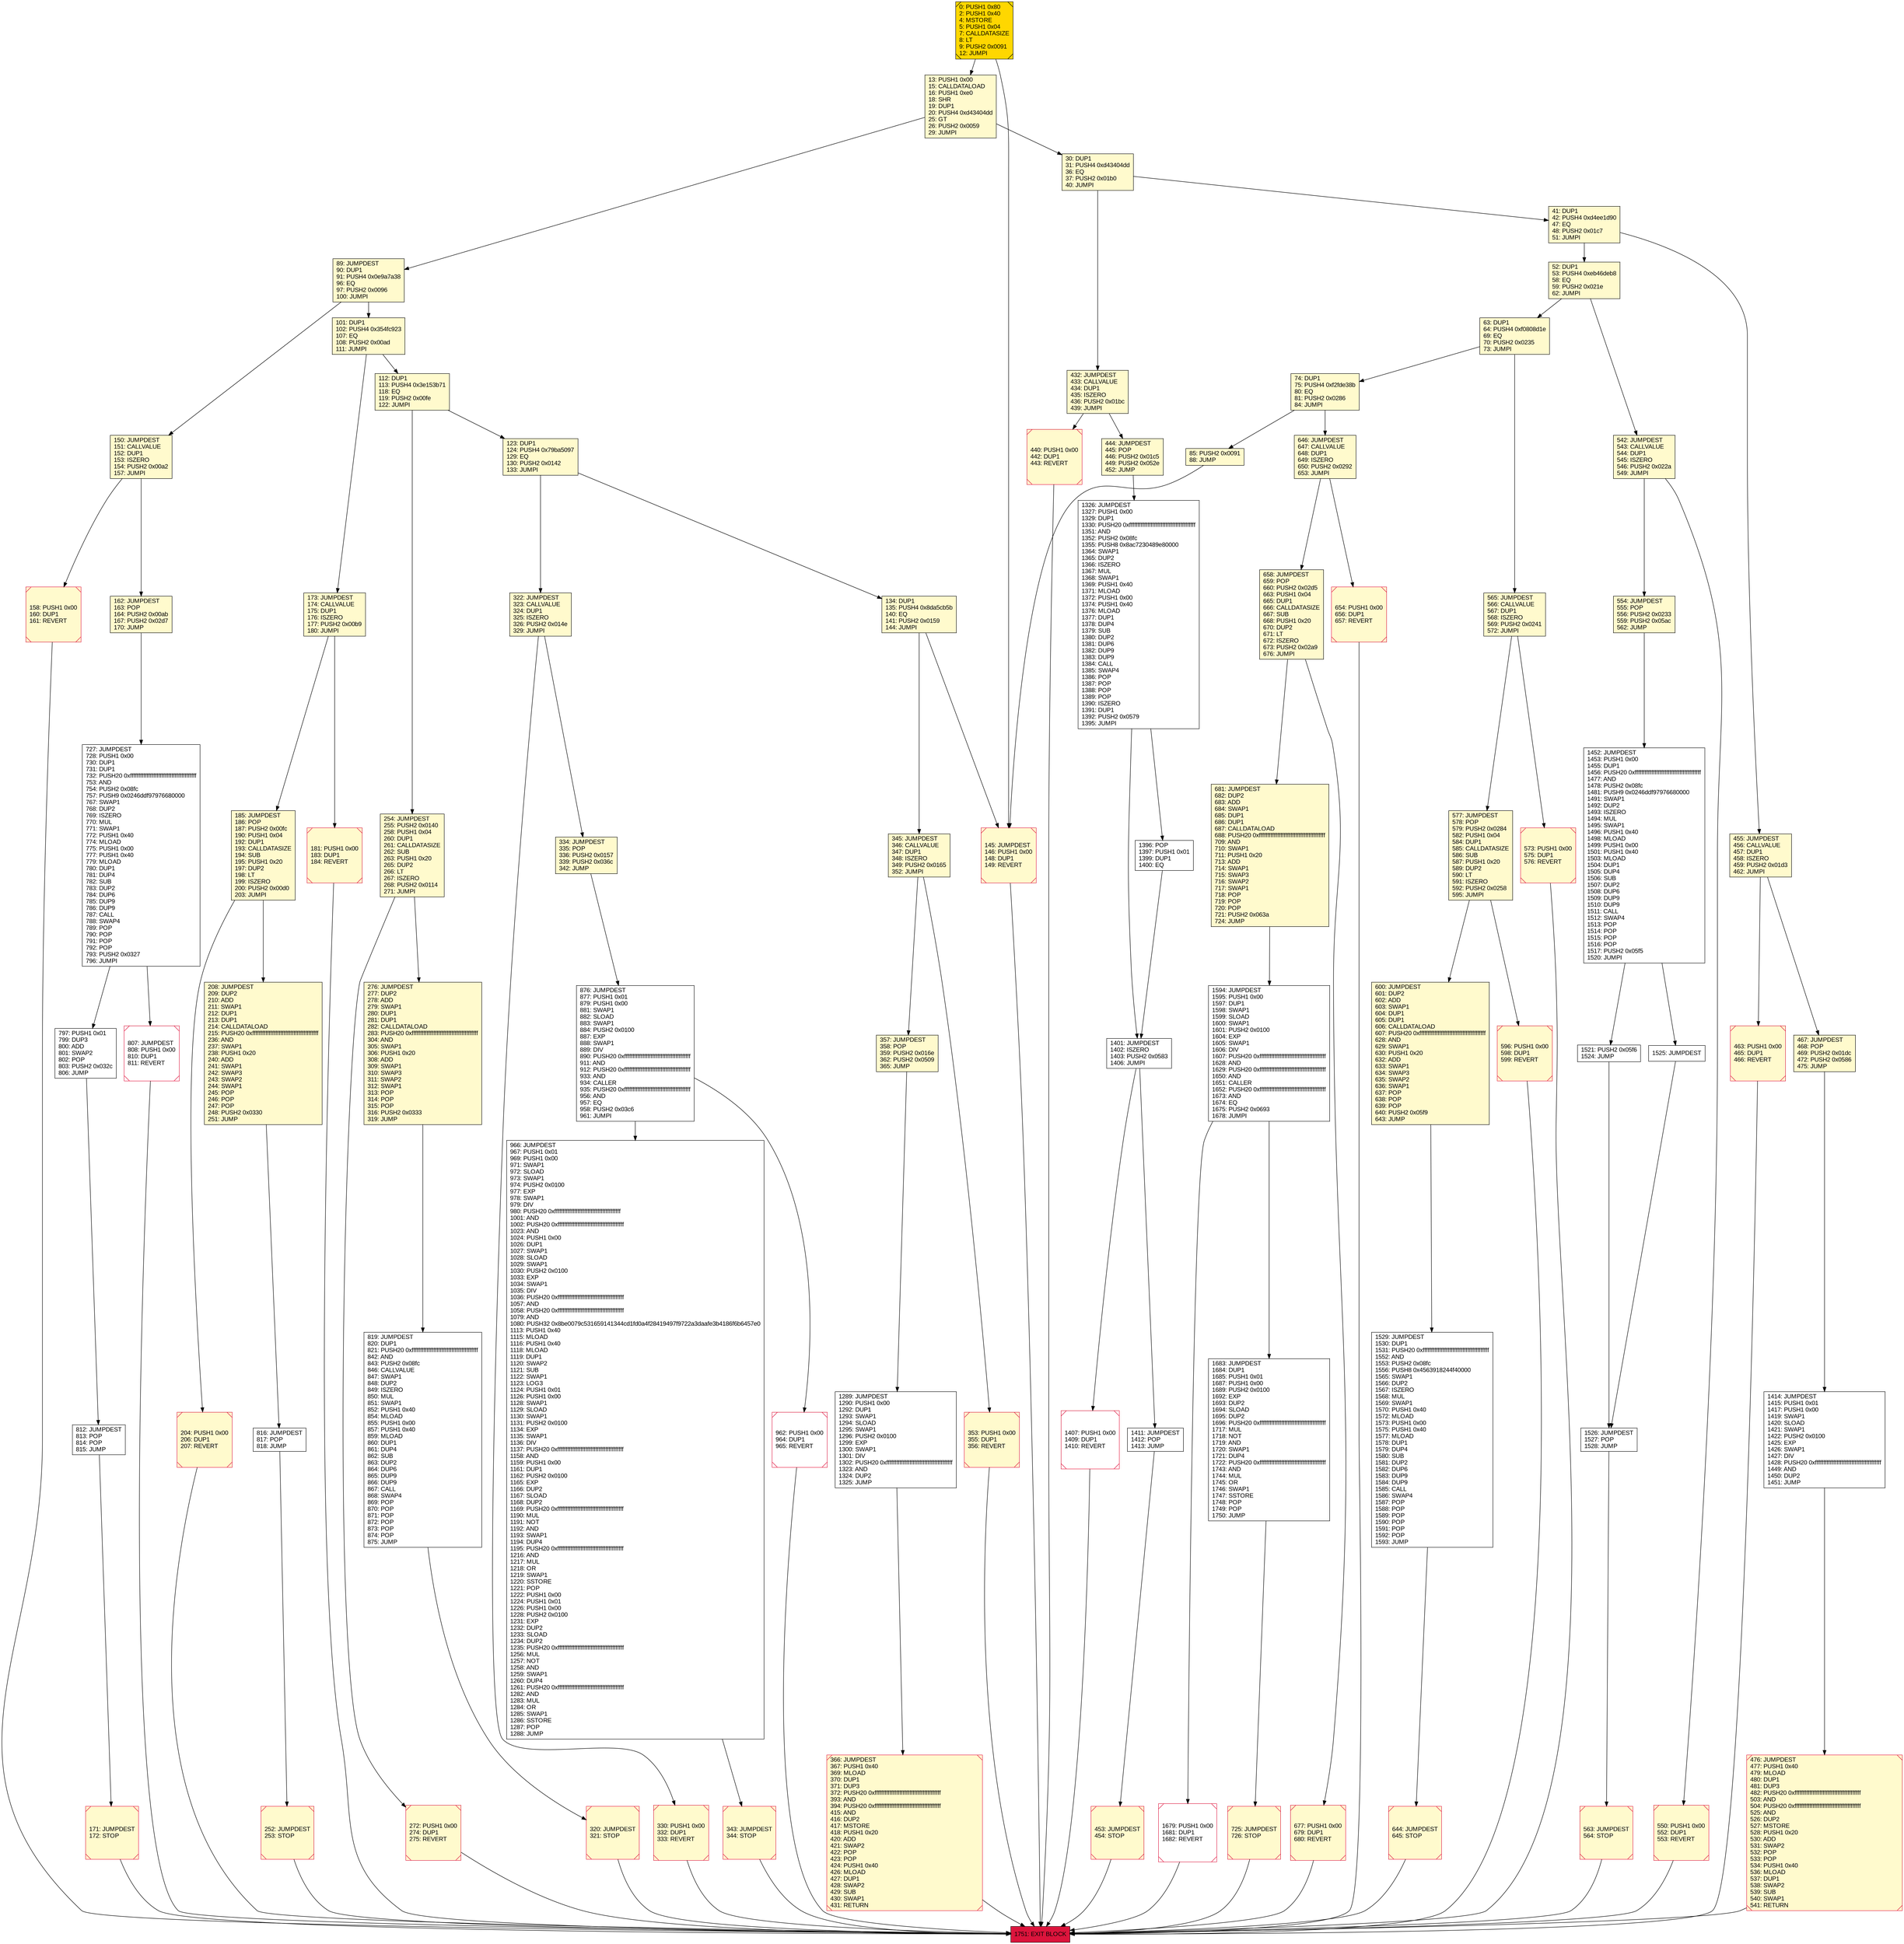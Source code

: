 digraph G {
bgcolor=transparent rankdir=UD;
node [shape=box style=filled color=black fillcolor=white fontname=arial fontcolor=black];
542 [label="542: JUMPDEST\l543: CALLVALUE\l544: DUP1\l545: ISZERO\l546: PUSH2 0x022a\l549: JUMPI\l" fillcolor=lemonchiffon ];
1594 [label="1594: JUMPDEST\l1595: PUSH1 0x00\l1597: DUP1\l1598: SWAP1\l1599: SLOAD\l1600: SWAP1\l1601: PUSH2 0x0100\l1604: EXP\l1605: SWAP1\l1606: DIV\l1607: PUSH20 0xffffffffffffffffffffffffffffffffffffffff\l1628: AND\l1629: PUSH20 0xffffffffffffffffffffffffffffffffffffffff\l1650: AND\l1651: CALLER\l1652: PUSH20 0xffffffffffffffffffffffffffffffffffffffff\l1673: AND\l1674: EQ\l1675: PUSH2 0x0693\l1678: JUMPI\l" ];
677 [label="677: PUSH1 0x00\l679: DUP1\l680: REVERT\l" fillcolor=lemonchiffon shape=Msquare color=crimson ];
185 [label="185: JUMPDEST\l186: POP\l187: PUSH2 0x00fc\l190: PUSH1 0x04\l192: DUP1\l193: CALLDATASIZE\l194: SUB\l195: PUSH1 0x20\l197: DUP2\l198: LT\l199: ISZERO\l200: PUSH2 0x00d0\l203: JUMPI\l" fillcolor=lemonchiffon ];
681 [label="681: JUMPDEST\l682: DUP2\l683: ADD\l684: SWAP1\l685: DUP1\l686: DUP1\l687: CALLDATALOAD\l688: PUSH20 0xffffffffffffffffffffffffffffffffffffffff\l709: AND\l710: SWAP1\l711: PUSH1 0x20\l713: ADD\l714: SWAP1\l715: SWAP3\l716: SWAP2\l717: SWAP1\l718: POP\l719: POP\l720: POP\l721: PUSH2 0x063a\l724: JUMP\l" fillcolor=lemonchiffon ];
276 [label="276: JUMPDEST\l277: DUP2\l278: ADD\l279: SWAP1\l280: DUP1\l281: DUP1\l282: CALLDATALOAD\l283: PUSH20 0xffffffffffffffffffffffffffffffffffffffff\l304: AND\l305: SWAP1\l306: PUSH1 0x20\l308: ADD\l309: SWAP1\l310: SWAP3\l311: SWAP2\l312: SWAP1\l313: POP\l314: POP\l315: POP\l316: PUSH2 0x0333\l319: JUMP\l" fillcolor=lemonchiffon ];
444 [label="444: JUMPDEST\l445: POP\l446: PUSH2 0x01c5\l449: PUSH2 0x052e\l452: JUMP\l" fillcolor=lemonchiffon ];
550 [label="550: PUSH1 0x00\l552: DUP1\l553: REVERT\l" fillcolor=lemonchiffon shape=Msquare color=crimson ];
150 [label="150: JUMPDEST\l151: CALLVALUE\l152: DUP1\l153: ISZERO\l154: PUSH2 0x00a2\l157: JUMPI\l" fillcolor=lemonchiffon ];
476 [label="476: JUMPDEST\l477: PUSH1 0x40\l479: MLOAD\l480: DUP1\l481: DUP3\l482: PUSH20 0xffffffffffffffffffffffffffffffffffffffff\l503: AND\l504: PUSH20 0xffffffffffffffffffffffffffffffffffffffff\l525: AND\l526: DUP2\l527: MSTORE\l528: PUSH1 0x20\l530: ADD\l531: SWAP2\l532: POP\l533: POP\l534: PUSH1 0x40\l536: MLOAD\l537: DUP1\l538: SWAP2\l539: SUB\l540: SWAP1\l541: RETURN\l" fillcolor=lemonchiffon shape=Msquare color=crimson ];
1452 [label="1452: JUMPDEST\l1453: PUSH1 0x00\l1455: DUP1\l1456: PUSH20 0xffffffffffffffffffffffffffffffffffffffff\l1477: AND\l1478: PUSH2 0x08fc\l1481: PUSH9 0x0246ddf97976680000\l1491: SWAP1\l1492: DUP2\l1493: ISZERO\l1494: MUL\l1495: SWAP1\l1496: PUSH1 0x40\l1498: MLOAD\l1499: PUSH1 0x00\l1501: PUSH1 0x40\l1503: MLOAD\l1504: DUP1\l1505: DUP4\l1506: SUB\l1507: DUP2\l1508: DUP6\l1509: DUP9\l1510: DUP9\l1511: CALL\l1512: SWAP4\l1513: POP\l1514: POP\l1515: POP\l1516: POP\l1517: PUSH2 0x05f5\l1520: JUMPI\l" ];
644 [label="644: JUMPDEST\l645: STOP\l" fillcolor=lemonchiffon shape=Msquare color=crimson ];
658 [label="658: JUMPDEST\l659: POP\l660: PUSH2 0x02d5\l663: PUSH1 0x04\l665: DUP1\l666: CALLDATASIZE\l667: SUB\l668: PUSH1 0x20\l670: DUP2\l671: LT\l672: ISZERO\l673: PUSH2 0x02a9\l676: JUMPI\l" fillcolor=lemonchiffon ];
334 [label="334: JUMPDEST\l335: POP\l336: PUSH2 0x0157\l339: PUSH2 0x036c\l342: JUMP\l" fillcolor=lemonchiffon ];
173 [label="173: JUMPDEST\l174: CALLVALUE\l175: DUP1\l176: ISZERO\l177: PUSH2 0x00b9\l180: JUMPI\l" fillcolor=lemonchiffon ];
145 [label="145: JUMPDEST\l146: PUSH1 0x00\l148: DUP1\l149: REVERT\l" fillcolor=lemonchiffon shape=Msquare color=crimson ];
565 [label="565: JUMPDEST\l566: CALLVALUE\l567: DUP1\l568: ISZERO\l569: PUSH2 0x0241\l572: JUMPI\l" fillcolor=lemonchiffon ];
181 [label="181: PUSH1 0x00\l183: DUP1\l184: REVERT\l" fillcolor=lemonchiffon shape=Msquare color=crimson ];
134 [label="134: DUP1\l135: PUSH4 0x8da5cb5b\l140: EQ\l141: PUSH2 0x0159\l144: JUMPI\l" fillcolor=lemonchiffon ];
1683 [label="1683: JUMPDEST\l1684: DUP1\l1685: PUSH1 0x01\l1687: PUSH1 0x00\l1689: PUSH2 0x0100\l1692: EXP\l1693: DUP2\l1694: SLOAD\l1695: DUP2\l1696: PUSH20 0xffffffffffffffffffffffffffffffffffffffff\l1717: MUL\l1718: NOT\l1719: AND\l1720: SWAP1\l1721: DUP4\l1722: PUSH20 0xffffffffffffffffffffffffffffffffffffffff\l1743: AND\l1744: MUL\l1745: OR\l1746: SWAP1\l1747: SSTORE\l1748: POP\l1749: POP\l1750: JUMP\l" ];
816 [label="816: JUMPDEST\l817: POP\l818: JUMP\l" ];
440 [label="440: PUSH1 0x00\l442: DUP1\l443: REVERT\l" fillcolor=lemonchiffon shape=Msquare color=crimson ];
63 [label="63: DUP1\l64: PUSH4 0xf0808d1e\l69: EQ\l70: PUSH2 0x0235\l73: JUMPI\l" fillcolor=lemonchiffon ];
162 [label="162: JUMPDEST\l163: POP\l164: PUSH2 0x00ab\l167: PUSH2 0x02d7\l170: JUMP\l" fillcolor=lemonchiffon ];
1414 [label="1414: JUMPDEST\l1415: PUSH1 0x01\l1417: PUSH1 0x00\l1419: SWAP1\l1420: SLOAD\l1421: SWAP1\l1422: PUSH2 0x0100\l1425: EXP\l1426: SWAP1\l1427: DIV\l1428: PUSH20 0xffffffffffffffffffffffffffffffffffffffff\l1449: AND\l1450: DUP2\l1451: JUMP\l" ];
13 [label="13: PUSH1 0x00\l15: CALLDATALOAD\l16: PUSH1 0xe0\l18: SHR\l19: DUP1\l20: PUSH4 0xd43404dd\l25: GT\l26: PUSH2 0x0059\l29: JUMPI\l" fillcolor=lemonchiffon ];
573 [label="573: PUSH1 0x00\l575: DUP1\l576: REVERT\l" fillcolor=lemonchiffon shape=Msquare color=crimson ];
208 [label="208: JUMPDEST\l209: DUP2\l210: ADD\l211: SWAP1\l212: DUP1\l213: DUP1\l214: CALLDATALOAD\l215: PUSH20 0xffffffffffffffffffffffffffffffffffffffff\l236: AND\l237: SWAP1\l238: PUSH1 0x20\l240: ADD\l241: SWAP1\l242: SWAP3\l243: SWAP2\l244: SWAP1\l245: POP\l246: POP\l247: POP\l248: PUSH2 0x0330\l251: JUMP\l" fillcolor=lemonchiffon ];
1529 [label="1529: JUMPDEST\l1530: DUP1\l1531: PUSH20 0xffffffffffffffffffffffffffffffffffffffff\l1552: AND\l1553: PUSH2 0x08fc\l1556: PUSH8 0x4563918244f40000\l1565: SWAP1\l1566: DUP2\l1567: ISZERO\l1568: MUL\l1569: SWAP1\l1570: PUSH1 0x40\l1572: MLOAD\l1573: PUSH1 0x00\l1575: PUSH1 0x40\l1577: MLOAD\l1578: DUP1\l1579: DUP4\l1580: SUB\l1581: DUP2\l1582: DUP6\l1583: DUP9\l1584: DUP9\l1585: CALL\l1586: SWAP4\l1587: POP\l1588: POP\l1589: POP\l1590: POP\l1591: POP\l1592: POP\l1593: JUMP\l" ];
727 [label="727: JUMPDEST\l728: PUSH1 0x00\l730: DUP1\l731: DUP1\l732: PUSH20 0xffffffffffffffffffffffffffffffffffffffff\l753: AND\l754: PUSH2 0x08fc\l757: PUSH9 0x0246ddf97976680000\l767: SWAP1\l768: DUP2\l769: ISZERO\l770: MUL\l771: SWAP1\l772: PUSH1 0x40\l774: MLOAD\l775: PUSH1 0x00\l777: PUSH1 0x40\l779: MLOAD\l780: DUP1\l781: DUP4\l782: SUB\l783: DUP2\l784: DUP6\l785: DUP9\l786: DUP9\l787: CALL\l788: SWAP4\l789: POP\l790: POP\l791: POP\l792: POP\l793: PUSH2 0x0327\l796: JUMPI\l" ];
554 [label="554: JUMPDEST\l555: POP\l556: PUSH2 0x0233\l559: PUSH2 0x05ac\l562: JUMP\l" fillcolor=lemonchiffon ];
807 [label="807: JUMPDEST\l808: PUSH1 0x00\l810: DUP1\l811: REVERT\l" shape=Msquare color=crimson ];
1411 [label="1411: JUMPDEST\l1412: POP\l1413: JUMP\l" ];
89 [label="89: JUMPDEST\l90: DUP1\l91: PUSH4 0x0e9a7a38\l96: EQ\l97: PUSH2 0x0096\l100: JUMPI\l" fillcolor=lemonchiffon ];
563 [label="563: JUMPDEST\l564: STOP\l" fillcolor=lemonchiffon shape=Msquare color=crimson ];
600 [label="600: JUMPDEST\l601: DUP2\l602: ADD\l603: SWAP1\l604: DUP1\l605: DUP1\l606: CALLDATALOAD\l607: PUSH20 0xffffffffffffffffffffffffffffffffffffffff\l628: AND\l629: SWAP1\l630: PUSH1 0x20\l632: ADD\l633: SWAP1\l634: SWAP3\l635: SWAP2\l636: SWAP1\l637: POP\l638: POP\l639: POP\l640: PUSH2 0x05f9\l643: JUMP\l" fillcolor=lemonchiffon ];
74 [label="74: DUP1\l75: PUSH4 0xf2fde38b\l80: EQ\l81: PUSH2 0x0286\l84: JUMPI\l" fillcolor=lemonchiffon ];
1679 [label="1679: PUSH1 0x00\l1681: DUP1\l1682: REVERT\l" shape=Msquare color=crimson ];
654 [label="654: PUSH1 0x00\l656: DUP1\l657: REVERT\l" fillcolor=lemonchiffon shape=Msquare color=crimson ];
272 [label="272: PUSH1 0x00\l274: DUP1\l275: REVERT\l" fillcolor=lemonchiffon shape=Msquare color=crimson ];
876 [label="876: JUMPDEST\l877: PUSH1 0x01\l879: PUSH1 0x00\l881: SWAP1\l882: SLOAD\l883: SWAP1\l884: PUSH2 0x0100\l887: EXP\l888: SWAP1\l889: DIV\l890: PUSH20 0xffffffffffffffffffffffffffffffffffffffff\l911: AND\l912: PUSH20 0xffffffffffffffffffffffffffffffffffffffff\l933: AND\l934: CALLER\l935: PUSH20 0xffffffffffffffffffffffffffffffffffffffff\l956: AND\l957: EQ\l958: PUSH2 0x03c6\l961: JUMPI\l" ];
254 [label="254: JUMPDEST\l255: PUSH2 0x0140\l258: PUSH1 0x04\l260: DUP1\l261: CALLDATASIZE\l262: SUB\l263: PUSH1 0x20\l265: DUP2\l266: LT\l267: ISZERO\l268: PUSH2 0x0114\l271: JUMPI\l" fillcolor=lemonchiffon ];
1326 [label="1326: JUMPDEST\l1327: PUSH1 0x00\l1329: DUP1\l1330: PUSH20 0xffffffffffffffffffffffffffffffffffffffff\l1351: AND\l1352: PUSH2 0x08fc\l1355: PUSH8 0x8ac7230489e80000\l1364: SWAP1\l1365: DUP2\l1366: ISZERO\l1367: MUL\l1368: SWAP1\l1369: PUSH1 0x40\l1371: MLOAD\l1372: PUSH1 0x00\l1374: PUSH1 0x40\l1376: MLOAD\l1377: DUP1\l1378: DUP4\l1379: SUB\l1380: DUP2\l1381: DUP6\l1382: DUP9\l1383: DUP9\l1384: CALL\l1385: SWAP4\l1386: POP\l1387: POP\l1388: POP\l1389: POP\l1390: ISZERO\l1391: DUP1\l1392: PUSH2 0x0579\l1395: JUMPI\l" ];
123 [label="123: DUP1\l124: PUSH4 0x79ba5097\l129: EQ\l130: PUSH2 0x0142\l133: JUMPI\l" fillcolor=lemonchiffon ];
467 [label="467: JUMPDEST\l468: POP\l469: PUSH2 0x01dc\l472: PUSH2 0x0586\l475: JUMP\l" fillcolor=lemonchiffon ];
1525 [label="1525: JUMPDEST\l" ];
101 [label="101: DUP1\l102: PUSH4 0x354fc923\l107: EQ\l108: PUSH2 0x00ad\l111: JUMPI\l" fillcolor=lemonchiffon ];
797 [label="797: PUSH1 0x01\l799: DUP3\l800: ADD\l801: SWAP2\l802: POP\l803: PUSH2 0x032c\l806: JUMP\l" ];
366 [label="366: JUMPDEST\l367: PUSH1 0x40\l369: MLOAD\l370: DUP1\l371: DUP3\l372: PUSH20 0xffffffffffffffffffffffffffffffffffffffff\l393: AND\l394: PUSH20 0xffffffffffffffffffffffffffffffffffffffff\l415: AND\l416: DUP2\l417: MSTORE\l418: PUSH1 0x20\l420: ADD\l421: SWAP2\l422: POP\l423: POP\l424: PUSH1 0x40\l426: MLOAD\l427: DUP1\l428: SWAP2\l429: SUB\l430: SWAP1\l431: RETURN\l" fillcolor=lemonchiffon shape=Msquare color=crimson ];
455 [label="455: JUMPDEST\l456: CALLVALUE\l457: DUP1\l458: ISZERO\l459: PUSH2 0x01d3\l462: JUMPI\l" fillcolor=lemonchiffon ];
158 [label="158: PUSH1 0x00\l160: DUP1\l161: REVERT\l" fillcolor=lemonchiffon shape=Msquare color=crimson ];
171 [label="171: JUMPDEST\l172: STOP\l" fillcolor=lemonchiffon shape=Msquare color=crimson ];
1289 [label="1289: JUMPDEST\l1290: PUSH1 0x00\l1292: DUP1\l1293: SWAP1\l1294: SLOAD\l1295: SWAP1\l1296: PUSH2 0x0100\l1299: EXP\l1300: SWAP1\l1301: DIV\l1302: PUSH20 0xffffffffffffffffffffffffffffffffffffffff\l1323: AND\l1324: DUP2\l1325: JUMP\l" ];
353 [label="353: PUSH1 0x00\l355: DUP1\l356: REVERT\l" fillcolor=lemonchiffon shape=Msquare color=crimson ];
725 [label="725: JUMPDEST\l726: STOP\l" fillcolor=lemonchiffon shape=Msquare color=crimson ];
0 [label="0: PUSH1 0x80\l2: PUSH1 0x40\l4: MSTORE\l5: PUSH1 0x04\l7: CALLDATASIZE\l8: LT\l9: PUSH2 0x0091\l12: JUMPI\l" fillcolor=lemonchiffon shape=Msquare fillcolor=gold ];
343 [label="343: JUMPDEST\l344: STOP\l" fillcolor=lemonchiffon shape=Msquare color=crimson ];
345 [label="345: JUMPDEST\l346: CALLVALUE\l347: DUP1\l348: ISZERO\l349: PUSH2 0x0165\l352: JUMPI\l" fillcolor=lemonchiffon ];
966 [label="966: JUMPDEST\l967: PUSH1 0x01\l969: PUSH1 0x00\l971: SWAP1\l972: SLOAD\l973: SWAP1\l974: PUSH2 0x0100\l977: EXP\l978: SWAP1\l979: DIV\l980: PUSH20 0xffffffffffffffffffffffffffffffffffffffff\l1001: AND\l1002: PUSH20 0xffffffffffffffffffffffffffffffffffffffff\l1023: AND\l1024: PUSH1 0x00\l1026: DUP1\l1027: SWAP1\l1028: SLOAD\l1029: SWAP1\l1030: PUSH2 0x0100\l1033: EXP\l1034: SWAP1\l1035: DIV\l1036: PUSH20 0xffffffffffffffffffffffffffffffffffffffff\l1057: AND\l1058: PUSH20 0xffffffffffffffffffffffffffffffffffffffff\l1079: AND\l1080: PUSH32 0x8be0079c531659141344cd1fd0a4f28419497f9722a3daafe3b4186f6b6457e0\l1113: PUSH1 0x40\l1115: MLOAD\l1116: PUSH1 0x40\l1118: MLOAD\l1119: DUP1\l1120: SWAP2\l1121: SUB\l1122: SWAP1\l1123: LOG3\l1124: PUSH1 0x01\l1126: PUSH1 0x00\l1128: SWAP1\l1129: SLOAD\l1130: SWAP1\l1131: PUSH2 0x0100\l1134: EXP\l1135: SWAP1\l1136: DIV\l1137: PUSH20 0xffffffffffffffffffffffffffffffffffffffff\l1158: AND\l1159: PUSH1 0x00\l1161: DUP1\l1162: PUSH2 0x0100\l1165: EXP\l1166: DUP2\l1167: SLOAD\l1168: DUP2\l1169: PUSH20 0xffffffffffffffffffffffffffffffffffffffff\l1190: MUL\l1191: NOT\l1192: AND\l1193: SWAP1\l1194: DUP4\l1195: PUSH20 0xffffffffffffffffffffffffffffffffffffffff\l1216: AND\l1217: MUL\l1218: OR\l1219: SWAP1\l1220: SSTORE\l1221: POP\l1222: PUSH1 0x00\l1224: PUSH1 0x01\l1226: PUSH1 0x00\l1228: PUSH2 0x0100\l1231: EXP\l1232: DUP2\l1233: SLOAD\l1234: DUP2\l1235: PUSH20 0xffffffffffffffffffffffffffffffffffffffff\l1256: MUL\l1257: NOT\l1258: AND\l1259: SWAP1\l1260: DUP4\l1261: PUSH20 0xffffffffffffffffffffffffffffffffffffffff\l1282: AND\l1283: MUL\l1284: OR\l1285: SWAP1\l1286: SSTORE\l1287: POP\l1288: JUMP\l" ];
646 [label="646: JUMPDEST\l647: CALLVALUE\l648: DUP1\l649: ISZERO\l650: PUSH2 0x0292\l653: JUMPI\l" fillcolor=lemonchiffon ];
52 [label="52: DUP1\l53: PUSH4 0xeb46deb8\l58: EQ\l59: PUSH2 0x021e\l62: JUMPI\l" fillcolor=lemonchiffon ];
453 [label="453: JUMPDEST\l454: STOP\l" fillcolor=lemonchiffon shape=Msquare color=crimson ];
1526 [label="1526: JUMPDEST\l1527: POP\l1528: JUMP\l" ];
41 [label="41: DUP1\l42: PUSH4 0xd4ee1d90\l47: EQ\l48: PUSH2 0x01c7\l51: JUMPI\l" fillcolor=lemonchiffon ];
1521 [label="1521: PUSH2 0x05f6\l1524: JUMP\l" ];
320 [label="320: JUMPDEST\l321: STOP\l" fillcolor=lemonchiffon shape=Msquare color=crimson ];
432 [label="432: JUMPDEST\l433: CALLVALUE\l434: DUP1\l435: ISZERO\l436: PUSH2 0x01bc\l439: JUMPI\l" fillcolor=lemonchiffon ];
1751 [label="1751: EXIT BLOCK\l" fillcolor=crimson ];
112 [label="112: DUP1\l113: PUSH4 0x3e153b71\l118: EQ\l119: PUSH2 0x00fe\l122: JUMPI\l" fillcolor=lemonchiffon ];
85 [label="85: PUSH2 0x0091\l88: JUMP\l" fillcolor=lemonchiffon ];
1407 [label="1407: PUSH1 0x00\l1409: DUP1\l1410: REVERT\l" shape=Msquare color=crimson ];
322 [label="322: JUMPDEST\l323: CALLVALUE\l324: DUP1\l325: ISZERO\l326: PUSH2 0x014e\l329: JUMPI\l" fillcolor=lemonchiffon ];
962 [label="962: PUSH1 0x00\l964: DUP1\l965: REVERT\l" shape=Msquare color=crimson ];
357 [label="357: JUMPDEST\l358: POP\l359: PUSH2 0x016e\l362: PUSH2 0x0509\l365: JUMP\l" fillcolor=lemonchiffon ];
812 [label="812: JUMPDEST\l813: POP\l814: POP\l815: JUMP\l" ];
252 [label="252: JUMPDEST\l253: STOP\l" fillcolor=lemonchiffon shape=Msquare color=crimson ];
819 [label="819: JUMPDEST\l820: DUP1\l821: PUSH20 0xffffffffffffffffffffffffffffffffffffffff\l842: AND\l843: PUSH2 0x08fc\l846: CALLVALUE\l847: SWAP1\l848: DUP2\l849: ISZERO\l850: MUL\l851: SWAP1\l852: PUSH1 0x40\l854: MLOAD\l855: PUSH1 0x00\l857: PUSH1 0x40\l859: MLOAD\l860: DUP1\l861: DUP4\l862: SUB\l863: DUP2\l864: DUP6\l865: DUP9\l866: DUP9\l867: CALL\l868: SWAP4\l869: POP\l870: POP\l871: POP\l872: POP\l873: POP\l874: POP\l875: JUMP\l" ];
330 [label="330: PUSH1 0x00\l332: DUP1\l333: REVERT\l" fillcolor=lemonchiffon shape=Msquare color=crimson ];
1396 [label="1396: POP\l1397: PUSH1 0x01\l1399: DUP1\l1400: EQ\l" ];
204 [label="204: PUSH1 0x00\l206: DUP1\l207: REVERT\l" fillcolor=lemonchiffon shape=Msquare color=crimson ];
463 [label="463: PUSH1 0x00\l465: DUP1\l466: REVERT\l" fillcolor=lemonchiffon shape=Msquare color=crimson ];
596 [label="596: PUSH1 0x00\l598: DUP1\l599: REVERT\l" fillcolor=lemonchiffon shape=Msquare color=crimson ];
30 [label="30: DUP1\l31: PUSH4 0xd43404dd\l36: EQ\l37: PUSH2 0x01b0\l40: JUMPI\l" fillcolor=lemonchiffon ];
1401 [label="1401: JUMPDEST\l1402: ISZERO\l1403: PUSH2 0x0583\l1406: JUMPI\l" ];
577 [label="577: JUMPDEST\l578: POP\l579: PUSH2 0x0284\l582: PUSH1 0x04\l584: DUP1\l585: CALLDATASIZE\l586: SUB\l587: PUSH1 0x20\l589: DUP2\l590: LT\l591: ISZERO\l592: PUSH2 0x0258\l595: JUMPI\l" fillcolor=lemonchiffon ];
134 -> 145;
1289 -> 366;
41 -> 52;
320 -> 1751;
254 -> 272;
345 -> 353;
681 -> 1594;
542 -> 550;
1407 -> 1751;
577 -> 596;
554 -> 1452;
343 -> 1751;
1594 -> 1683;
658 -> 677;
173 -> 185;
353 -> 1751;
658 -> 681;
185 -> 208;
542 -> 554;
89 -> 101;
334 -> 876;
467 -> 1414;
596 -> 1751;
1401 -> 1407;
89 -> 150;
30 -> 41;
30 -> 432;
1594 -> 1679;
150 -> 158;
254 -> 276;
330 -> 1751;
727 -> 807;
145 -> 1751;
573 -> 1751;
432 -> 440;
550 -> 1751;
134 -> 345;
0 -> 145;
1683 -> 725;
0 -> 13;
476 -> 1751;
812 -> 171;
1401 -> 1411;
123 -> 322;
1326 -> 1396;
357 -> 1289;
112 -> 123;
101 -> 112;
272 -> 1751;
563 -> 1751;
74 -> 85;
1526 -> 563;
816 -> 252;
1521 -> 1526;
162 -> 727;
966 -> 343;
453 -> 1751;
173 -> 181;
455 -> 467;
565 -> 573;
208 -> 816;
322 -> 330;
63 -> 565;
1529 -> 644;
1396 -> 1401;
150 -> 162;
1414 -> 476;
725 -> 1751;
345 -> 357;
727 -> 797;
1452 -> 1525;
101 -> 173;
123 -> 134;
444 -> 1326;
600 -> 1529;
962 -> 1751;
63 -> 74;
463 -> 1751;
204 -> 1751;
13 -> 89;
819 -> 320;
252 -> 1751;
181 -> 1751;
1452 -> 1521;
644 -> 1751;
1326 -> 1401;
52 -> 63;
85 -> 145;
440 -> 1751;
876 -> 962;
52 -> 542;
432 -> 444;
455 -> 463;
677 -> 1751;
577 -> 600;
797 -> 812;
646 -> 658;
13 -> 30;
646 -> 654;
74 -> 646;
158 -> 1751;
171 -> 1751;
185 -> 204;
1525 -> 1526;
366 -> 1751;
565 -> 577;
41 -> 455;
112 -> 254;
276 -> 819;
322 -> 334;
807 -> 1751;
876 -> 966;
1411 -> 453;
654 -> 1751;
1679 -> 1751;
}